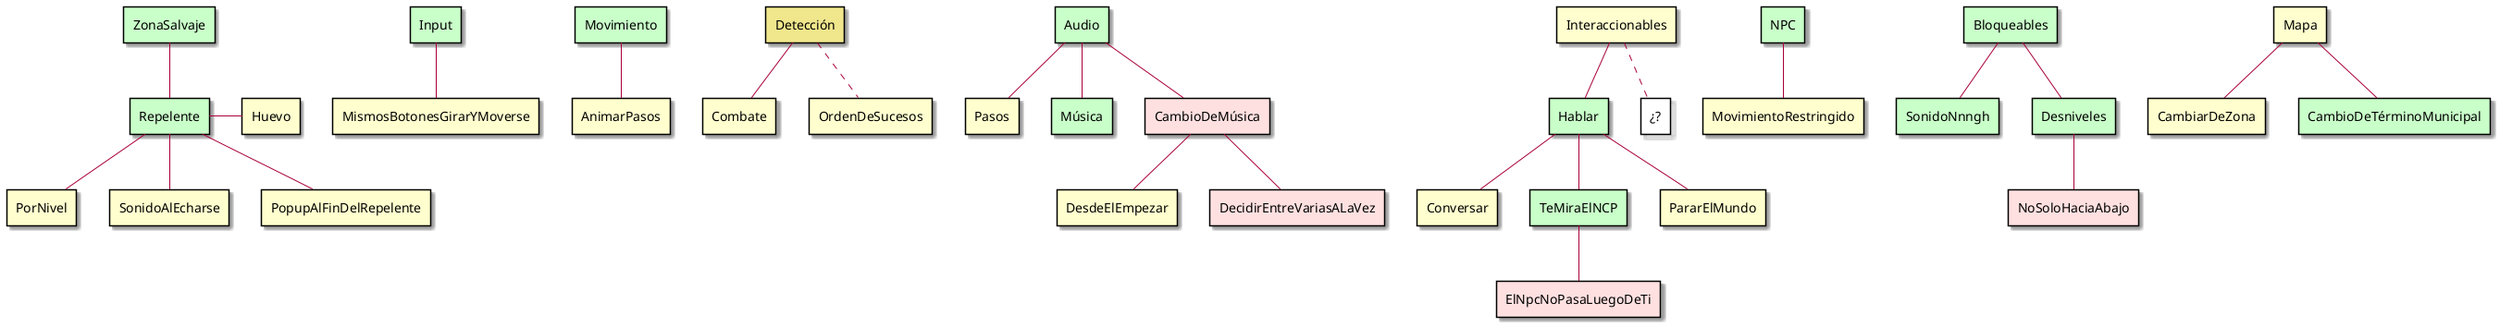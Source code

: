 ﻿@startuml
skin rose

rectangle Input #technology
rectangle MismosBotonesGirarYMoverse
rectangle Movimiento #technology
rectangle AnimarPasos
rectangle Detección #khaki
rectangle Combate
rectangle OrdenDeSucesos
rectangle Audio #technology
rectangle Pasos
rectangle Música #technology
rectangle CambioDeMúsica #implementation
rectangle DesdeElEmpezar
rectangle DecidirEntreVariasALaVez #implementation

rectangle Interaccionables
rectangle Hablar #technology
rectangle Conversar
rectangle TeMiraElNCP #technology
rectangle PararElMundo
rectangle ElNpcNoPasaLuegoDeTi #implementation
rectangle "¿?" as InteraccionablesFuturo #transparent

rectangle ZonaSalvaje #technology
rectangle Repelente #technology
rectangle PorNivel
rectangle SonidoAlEcharse
rectangle Huevo
rectangle PopupAlFinDelRepelente
rectangle NPC #technology
rectangle MovimientoRestringido 

rectangle Bloqueables #technology
rectangle SonidoNnngh #technology
rectangle Desniveles #technology
rectangle NoSoloHaciaAbajo #implementation

rectangle Mapa 
rectangle CambiarDeZona
rectangle CambioDeTérminoMunicipal #technology

Input -- MismosBotonesGirarYMoverse
Movimiento -- AnimarPasos

Detección -- Combate
Detección .. OrdenDeSucesos

Audio -- Pasos
Audio -- Música
Audio -- CambioDeMúsica
CambioDeMúsica -- DesdeElEmpezar
CambioDeMúsica -- DecidirEntreVariasALaVez

Interaccionables -- Hablar
Interaccionables .. InteraccionablesFuturo
Hablar -- Conversar
Hablar -- TeMiraElNCP
Hablar -- PararElMundo
TeMiraElNCP -- ElNpcNoPasaLuegoDeTi

ZonaSalvaje -- Repelente
Repelente -- PorNivel
Repelente -- SonidoAlEcharse
Repelente - Huevo
Repelente -- PopupAlFinDelRepelente

NPC -- MovimientoRestringido

Bloqueables -- Desniveles
Bloqueables -- SonidoNnngh
Desniveles -- NoSoloHaciaAbajo

Mapa -- CambiarDeZona
Mapa -- CambioDeTérminoMunicipal


@enduml

